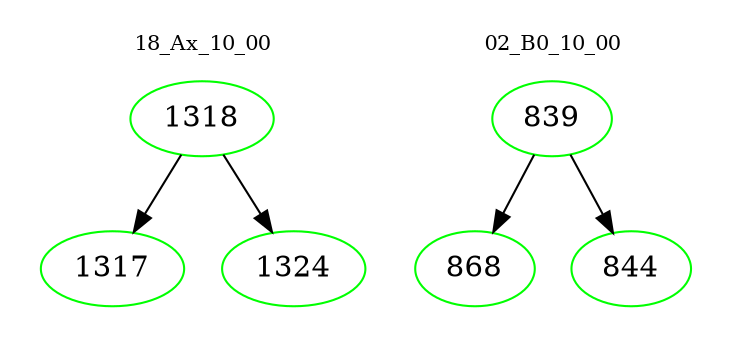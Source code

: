 digraph{
subgraph cluster_0 {
color = white
label = "18_Ax_10_00";
fontsize=10;
T0_1318 [label="1318", color="green"]
T0_1318 -> T0_1317 [color="black"]
T0_1317 [label="1317", color="green"]
T0_1318 -> T0_1324 [color="black"]
T0_1324 [label="1324", color="green"]
}
subgraph cluster_1 {
color = white
label = "02_B0_10_00";
fontsize=10;
T1_839 [label="839", color="green"]
T1_839 -> T1_868 [color="black"]
T1_868 [label="868", color="green"]
T1_839 -> T1_844 [color="black"]
T1_844 [label="844", color="green"]
}
}

